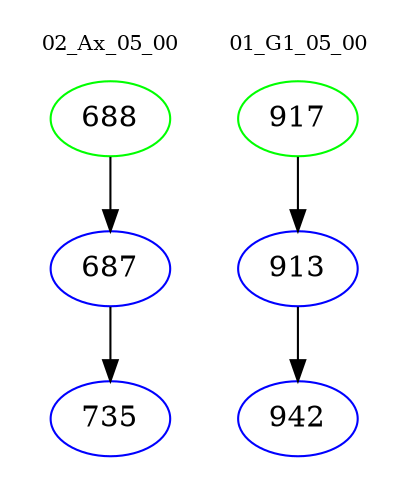 digraph{
subgraph cluster_0 {
color = white
label = "02_Ax_05_00";
fontsize=10;
T0_688 [label="688", color="green"]
T0_688 -> T0_687 [color="black"]
T0_687 [label="687", color="blue"]
T0_687 -> T0_735 [color="black"]
T0_735 [label="735", color="blue"]
}
subgraph cluster_1 {
color = white
label = "01_G1_05_00";
fontsize=10;
T1_917 [label="917", color="green"]
T1_917 -> T1_913 [color="black"]
T1_913 [label="913", color="blue"]
T1_913 -> T1_942 [color="black"]
T1_942 [label="942", color="blue"]
}
}

